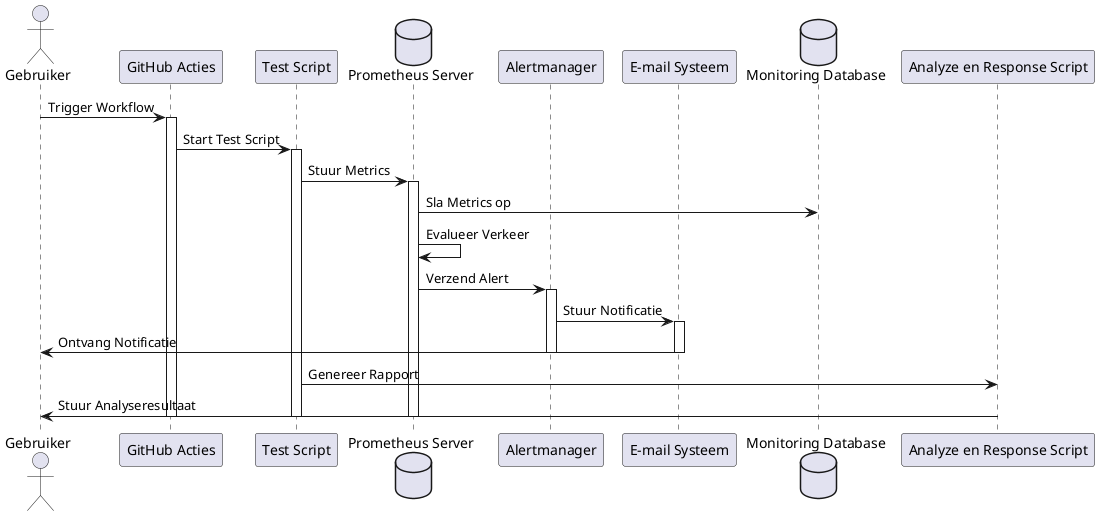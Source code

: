 @startuml
actor Gebruiker
participant "GitHub Acties" as GH
participant "Test Script" as TS
database "Prometheus Server" as PS
participant "Alertmanager" as AM
participant "E-mail Systeem" as ES
database "Monitoring Database" as MD
participant "Analyze en Response Script" as AR

Gebruiker -> GH: Trigger Workflow
activate GH
GH -> TS: Start Test Script
activate TS
TS -> PS: Stuur Metrics
activate PS
PS -> MD: Sla Metrics op
PS -> PS: Evalueer Verkeer
PS -> AM: Verzend Alert
activate AM
AM -> ES: Stuur Notificatie
activate ES
ES -> Gebruiker: Ontvang Notificatie
deactivate ES
deactivate AM
TS -> AR: Genereer Rapport
AR -> Gebruiker: Stuur Analyseresultaat
deactivate PS
deactivate TS
deactivate GH
@enduml